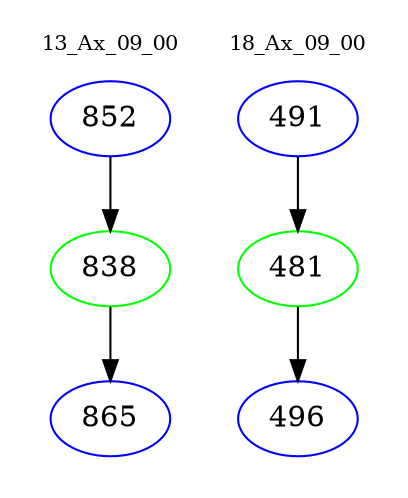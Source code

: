 digraph{
subgraph cluster_0 {
color = white
label = "13_Ax_09_00";
fontsize=10;
T0_852 [label="852", color="blue"]
T0_852 -> T0_838 [color="black"]
T0_838 [label="838", color="green"]
T0_838 -> T0_865 [color="black"]
T0_865 [label="865", color="blue"]
}
subgraph cluster_1 {
color = white
label = "18_Ax_09_00";
fontsize=10;
T1_491 [label="491", color="blue"]
T1_491 -> T1_481 [color="black"]
T1_481 [label="481", color="green"]
T1_481 -> T1_496 [color="black"]
T1_496 [label="496", color="blue"]
}
}
